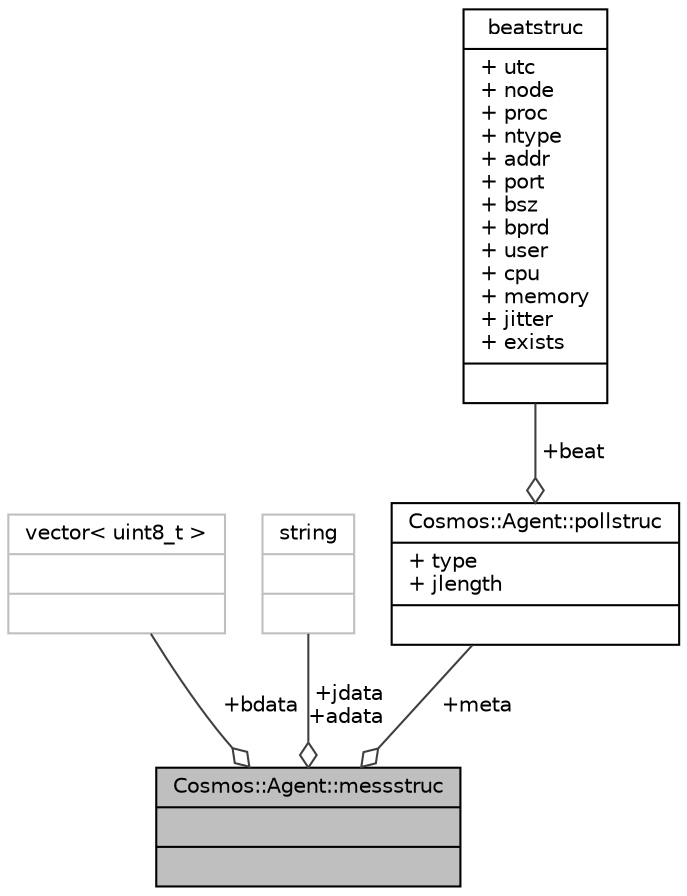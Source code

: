digraph "Cosmos::Agent::messstruc"
{
 // INTERACTIVE_SVG=YES
  edge [fontname="Helvetica",fontsize="10",labelfontname="Helvetica",labelfontsize="10"];
  node [fontname="Helvetica",fontsize="10",shape=record];
  Node1 [label="{Cosmos::Agent::messstruc\n||}",height=0.2,width=0.4,color="black", fillcolor="grey75", style="filled", fontcolor="black"];
  Node2 -> Node1 [color="grey25",fontsize="10",style="solid",label=" +bdata" ,arrowhead="odiamond",fontname="Helvetica"];
  Node2 [label="{vector\< uint8_t \>\n||}",height=0.2,width=0.4,color="grey75", fillcolor="white", style="filled"];
  Node3 -> Node1 [color="grey25",fontsize="10",style="solid",label=" +jdata\n+adata" ,arrowhead="odiamond",fontname="Helvetica"];
  Node3 [label="{string\n||}",height=0.2,width=0.4,color="grey75", fillcolor="white", style="filled"];
  Node4 -> Node1 [color="grey25",fontsize="10",style="solid",label=" +meta" ,arrowhead="odiamond",fontname="Helvetica"];
  Node4 [label="{Cosmos::Agent::pollstruc\n|+ type\l+ jlength\l|}",height=0.2,width=0.4,color="black", fillcolor="white", style="filled",URL="$struct_cosmos_1_1_agent_1_1pollstruc.html"];
  Node5 -> Node4 [color="grey25",fontsize="10",style="solid",label=" +beat" ,arrowhead="odiamond",fontname="Helvetica"];
  Node5 [label="{beatstruc\n|+ utc\l+ node\l+ proc\l+ ntype\l+ addr\l+ port\l+ bsz\l+ bprd\l+ user\l+ cpu\l+ memory\l+ jitter\l+ exists\l|}",height=0.2,width=0.4,color="black", fillcolor="white", style="filled",URL="$structbeatstruc.html"];
}
